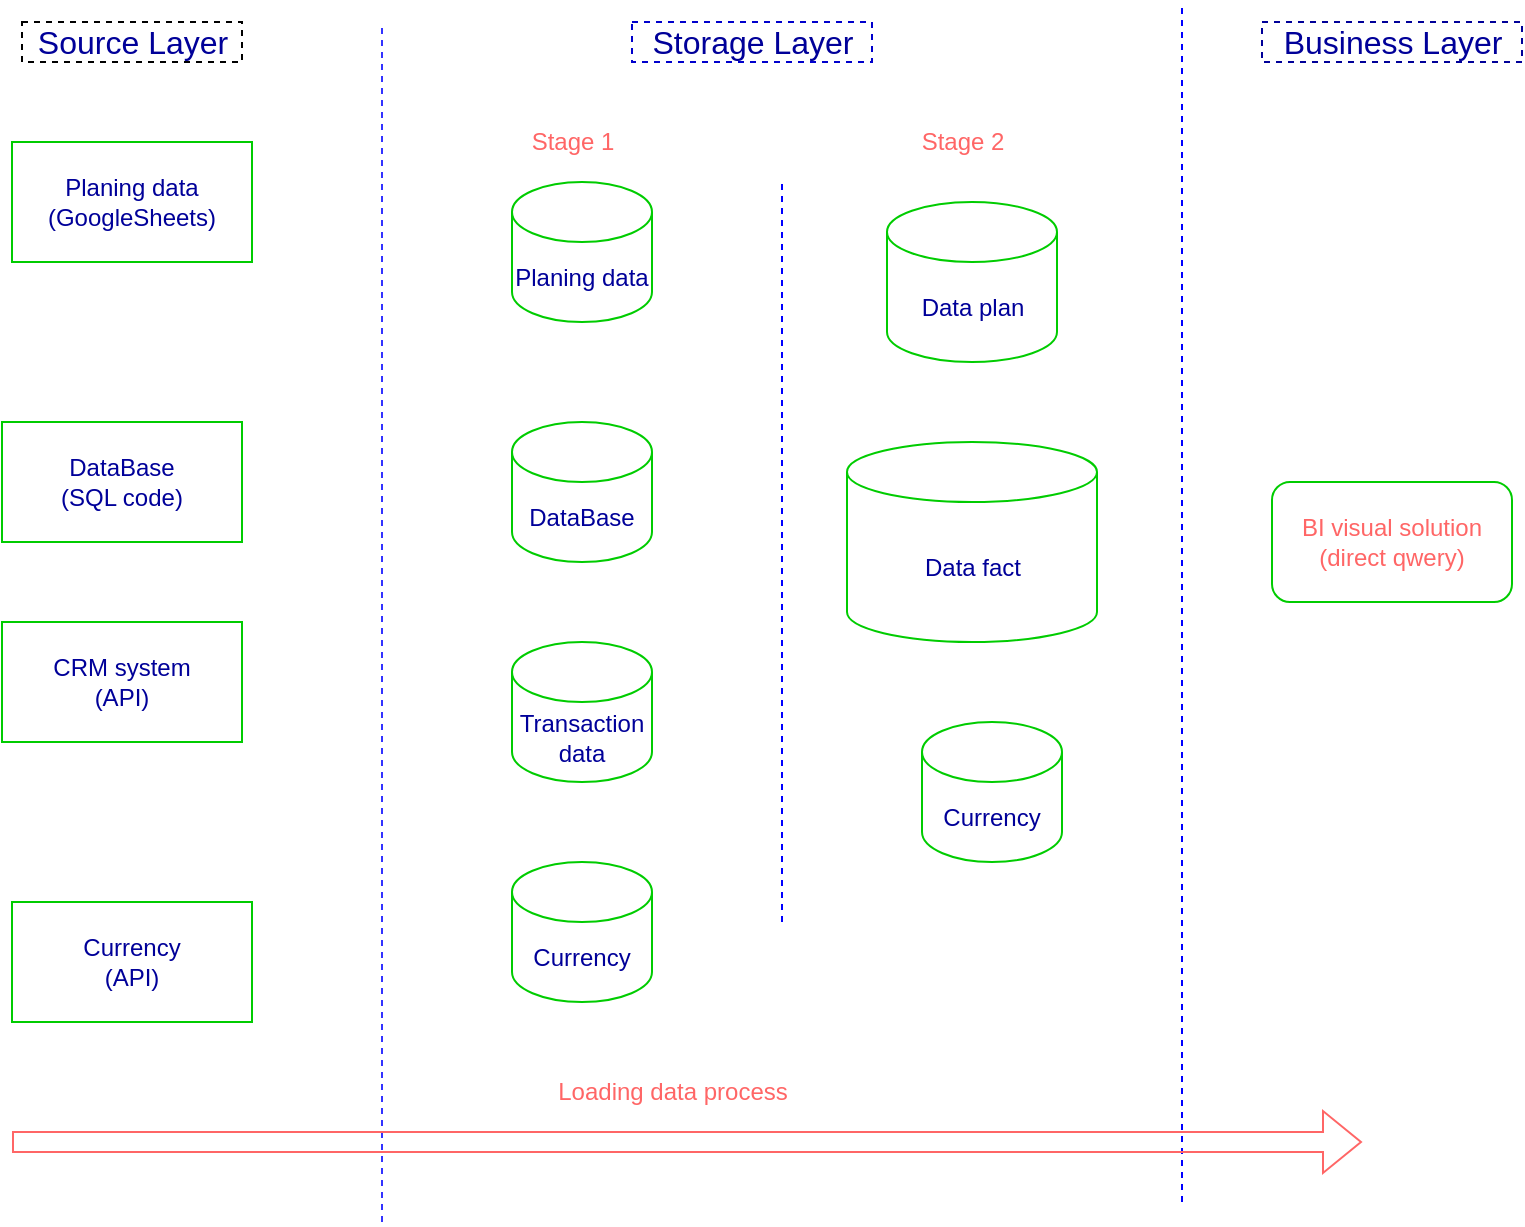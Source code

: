 <mxfile version="15.7.3" type="device"><diagram id="BfiLOQJK4U9UcTRotQse" name="Страница 1"><mxGraphModel dx="1038" dy="649" grid="1" gridSize="10" guides="1" tooltips="1" connect="1" arrows="1" fold="1" page="1" pageScale="1" pageWidth="827" pageHeight="1169" math="0" shadow="0"><root><mxCell id="0"/><mxCell id="1" parent="0"/><mxCell id="SInB1q0WUfGvffrktf6L-1" value="" style="endArrow=none;dashed=1;html=1;rounded=0;strokeColor=#3333FF;" edge="1" parent="1"><mxGeometry width="50" height="50" relative="1" as="geometry"><mxPoint x="240" y="640" as="sourcePoint"/><mxPoint x="240" y="40" as="targetPoint"/></mxGeometry></mxCell><mxCell id="SInB1q0WUfGvffrktf6L-2" value="" style="endArrow=none;dashed=1;html=1;rounded=0;strokeColor=#0000FF;" edge="1" parent="1"><mxGeometry width="50" height="50" relative="1" as="geometry"><mxPoint x="640" y="630" as="sourcePoint"/><mxPoint x="640" y="30" as="targetPoint"/></mxGeometry></mxCell><mxCell id="SInB1q0WUfGvffrktf6L-3" value="&lt;span style=&quot;font-size: 16px ; text-align: left ; background-color: rgb(255 , 255 , 255)&quot;&gt;&lt;font color=&quot;#000099&quot;&gt;Source Layer&lt;/font&gt;&lt;/span&gt;" style="text;html=1;resizable=0;autosize=1;align=center;verticalAlign=middle;points=[];fillColor=none;strokeColor=default;rounded=0;dashed=1;" vertex="1" parent="1"><mxGeometry x="60" y="40" width="110" height="20" as="geometry"/></mxCell><mxCell id="SInB1q0WUfGvffrktf6L-5" value="&lt;span style=&quot;font-size: 16px ; text-align: left ; background-color: rgb(255 , 255 , 255)&quot;&gt;&lt;font color=&quot;#000099&quot;&gt;Storage Layer&lt;/font&gt;&lt;/span&gt;" style="text;html=1;resizable=0;autosize=1;align=center;verticalAlign=middle;points=[];fillColor=none;strokeColor=#0000CC;rounded=0;dashed=1;" vertex="1" parent="1"><mxGeometry x="365" y="40" width="120" height="20" as="geometry"/></mxCell><mxCell id="SInB1q0WUfGvffrktf6L-6" value="&lt;span style=&quot;font-size: 16px ; text-align: left ; background-color: rgb(255 , 255 , 255)&quot;&gt;&lt;font color=&quot;#000099&quot;&gt;Business Layer&lt;/font&gt;&lt;/span&gt;" style="text;html=1;resizable=0;autosize=1;align=center;verticalAlign=middle;points=[];fillColor=none;strokeColor=#000099;rounded=0;dashed=1;" vertex="1" parent="1"><mxGeometry x="680" y="40" width="130" height="20" as="geometry"/></mxCell><mxCell id="SInB1q0WUfGvffrktf6L-7" value="Planing data&lt;br&gt;(GoogleSheets)" style="rounded=0;whiteSpace=wrap;html=1;fontColor=#000099;strokeColor=#00CC00;fillColor=none;" vertex="1" parent="1"><mxGeometry x="55" y="100" width="120" height="60" as="geometry"/></mxCell><mxCell id="SInB1q0WUfGvffrktf6L-8" value="DataBase&lt;br&gt;(SQL code)" style="rounded=0;whiteSpace=wrap;html=1;fontColor=#000099;strokeColor=#00CC00;fillColor=none;" vertex="1" parent="1"><mxGeometry x="50" y="240" width="120" height="60" as="geometry"/></mxCell><mxCell id="SInB1q0WUfGvffrktf6L-9" value="CRM system&lt;br&gt;(API)" style="rounded=0;whiteSpace=wrap;html=1;fontColor=#000099;strokeColor=#00CC00;fillColor=none;" vertex="1" parent="1"><mxGeometry x="50" y="340" width="120" height="60" as="geometry"/></mxCell><mxCell id="SInB1q0WUfGvffrktf6L-10" value="Currency&lt;br&gt;(API)" style="rounded=0;whiteSpace=wrap;html=1;fontColor=#000099;strokeColor=#00CC00;fillColor=none;" vertex="1" parent="1"><mxGeometry x="55" y="480" width="120" height="60" as="geometry"/></mxCell><mxCell id="SInB1q0WUfGvffrktf6L-11" value="" style="shape=flexArrow;endArrow=classic;html=1;rounded=0;fontColor=#000099;strokeColor=#FF6666;" edge="1" parent="1"><mxGeometry width="50" height="50" relative="1" as="geometry"><mxPoint x="55" y="600" as="sourcePoint"/><mxPoint x="730" y="600" as="targetPoint"/></mxGeometry></mxCell><mxCell id="SInB1q0WUfGvffrktf6L-12" value="&lt;font color=&quot;#ff6666&quot;&gt;Loading data process&lt;/font&gt;" style="text;html=1;resizable=0;autosize=1;align=center;verticalAlign=middle;points=[];fillColor=none;strokeColor=none;rounded=0;fontColor=#000099;" vertex="1" parent="1"><mxGeometry x="320" y="565" width="130" height="20" as="geometry"/></mxCell><mxCell id="SInB1q0WUfGvffrktf6L-16" value="&lt;span style=&quot;color: rgb(0 , 0 , 153)&quot;&gt;Planing data&lt;/span&gt;" style="shape=cylinder3;whiteSpace=wrap;html=1;boundedLbl=1;backgroundOutline=1;size=15;fontColor=#FF6666;strokeColor=#00CC00;fillColor=none;" vertex="1" parent="1"><mxGeometry x="305" y="120" width="70" height="70" as="geometry"/></mxCell><mxCell id="SInB1q0WUfGvffrktf6L-17" value="" style="endArrow=none;dashed=1;html=1;rounded=0;strokeColor=#0000FF;" edge="1" parent="1"><mxGeometry width="50" height="50" relative="1" as="geometry"><mxPoint x="440" y="490" as="sourcePoint"/><mxPoint x="440" y="120" as="targetPoint"/></mxGeometry></mxCell><mxCell id="SInB1q0WUfGvffrktf6L-18" value="&lt;span style=&quot;color: rgb(0 , 0 , 153)&quot;&gt;DataBase&lt;/span&gt;" style="shape=cylinder3;whiteSpace=wrap;html=1;boundedLbl=1;backgroundOutline=1;size=15;fontColor=#FF6666;strokeColor=#00CC00;fillColor=none;" vertex="1" parent="1"><mxGeometry x="305" y="240" width="70" height="70" as="geometry"/></mxCell><mxCell id="SInB1q0WUfGvffrktf6L-19" value="&lt;font color=&quot;#000099&quot;&gt;Transaction data&lt;/font&gt;" style="shape=cylinder3;whiteSpace=wrap;html=1;boundedLbl=1;backgroundOutline=1;size=15;fontColor=#FF6666;strokeColor=#00CC00;fillColor=none;" vertex="1" parent="1"><mxGeometry x="305" y="350" width="70" height="70" as="geometry"/></mxCell><mxCell id="SInB1q0WUfGvffrktf6L-20" value="&lt;span style=&quot;color: rgb(0 , 0 , 153)&quot;&gt;Currency&lt;/span&gt;" style="shape=cylinder3;whiteSpace=wrap;html=1;boundedLbl=1;backgroundOutline=1;size=15;fontColor=#FF6666;strokeColor=#00CC00;fillColor=none;" vertex="1" parent="1"><mxGeometry x="305" y="460" width="70" height="70" as="geometry"/></mxCell><mxCell id="SInB1q0WUfGvffrktf6L-22" value="&lt;span style=&quot;color: rgb(0 , 0 , 153)&quot;&gt;Currency&lt;/span&gt;" style="shape=cylinder3;whiteSpace=wrap;html=1;boundedLbl=1;backgroundOutline=1;size=15;fontColor=#FF6666;strokeColor=#00CC00;fillColor=none;" vertex="1" parent="1"><mxGeometry x="510" y="390" width="70" height="70" as="geometry"/></mxCell><mxCell id="SInB1q0WUfGvffrktf6L-23" value="&lt;span style=&quot;color: rgb(0 , 0 , 153)&quot;&gt;Data fact&lt;/span&gt;" style="shape=cylinder3;whiteSpace=wrap;html=1;boundedLbl=1;backgroundOutline=1;size=15;fontColor=#FF6666;strokeColor=#00CC00;fillColor=none;" vertex="1" parent="1"><mxGeometry x="472.5" y="250" width="125" height="100" as="geometry"/></mxCell><mxCell id="SInB1q0WUfGvffrktf6L-24" value="&lt;span style=&quot;color: rgb(0 , 0 , 153)&quot;&gt;Data plan&lt;/span&gt;" style="shape=cylinder3;whiteSpace=wrap;html=1;boundedLbl=1;backgroundOutline=1;size=15;fontColor=#FF6666;strokeColor=#00CC00;fillColor=none;" vertex="1" parent="1"><mxGeometry x="492.5" y="130" width="85" height="80" as="geometry"/></mxCell><mxCell id="SInB1q0WUfGvffrktf6L-25" value="Stage 1" style="text;html=1;resizable=0;autosize=1;align=center;verticalAlign=middle;points=[];fillColor=none;strokeColor=none;rounded=0;fontColor=#FF6666;" vertex="1" parent="1"><mxGeometry x="305" y="90" width="60" height="20" as="geometry"/></mxCell><mxCell id="SInB1q0WUfGvffrktf6L-26" value="Stage 2" style="text;html=1;resizable=0;autosize=1;align=center;verticalAlign=middle;points=[];fillColor=none;strokeColor=none;rounded=0;fontColor=#FF6666;" vertex="1" parent="1"><mxGeometry x="500" y="90" width="60" height="20" as="geometry"/></mxCell><mxCell id="SInB1q0WUfGvffrktf6L-27" value="BI visual solution&lt;br&gt;(direct qwery)" style="rounded=1;whiteSpace=wrap;html=1;fontColor=#FF6666;strokeColor=#00CC00;fillColor=none;" vertex="1" parent="1"><mxGeometry x="685" y="270" width="120" height="60" as="geometry"/></mxCell></root></mxGraphModel></diagram></mxfile>